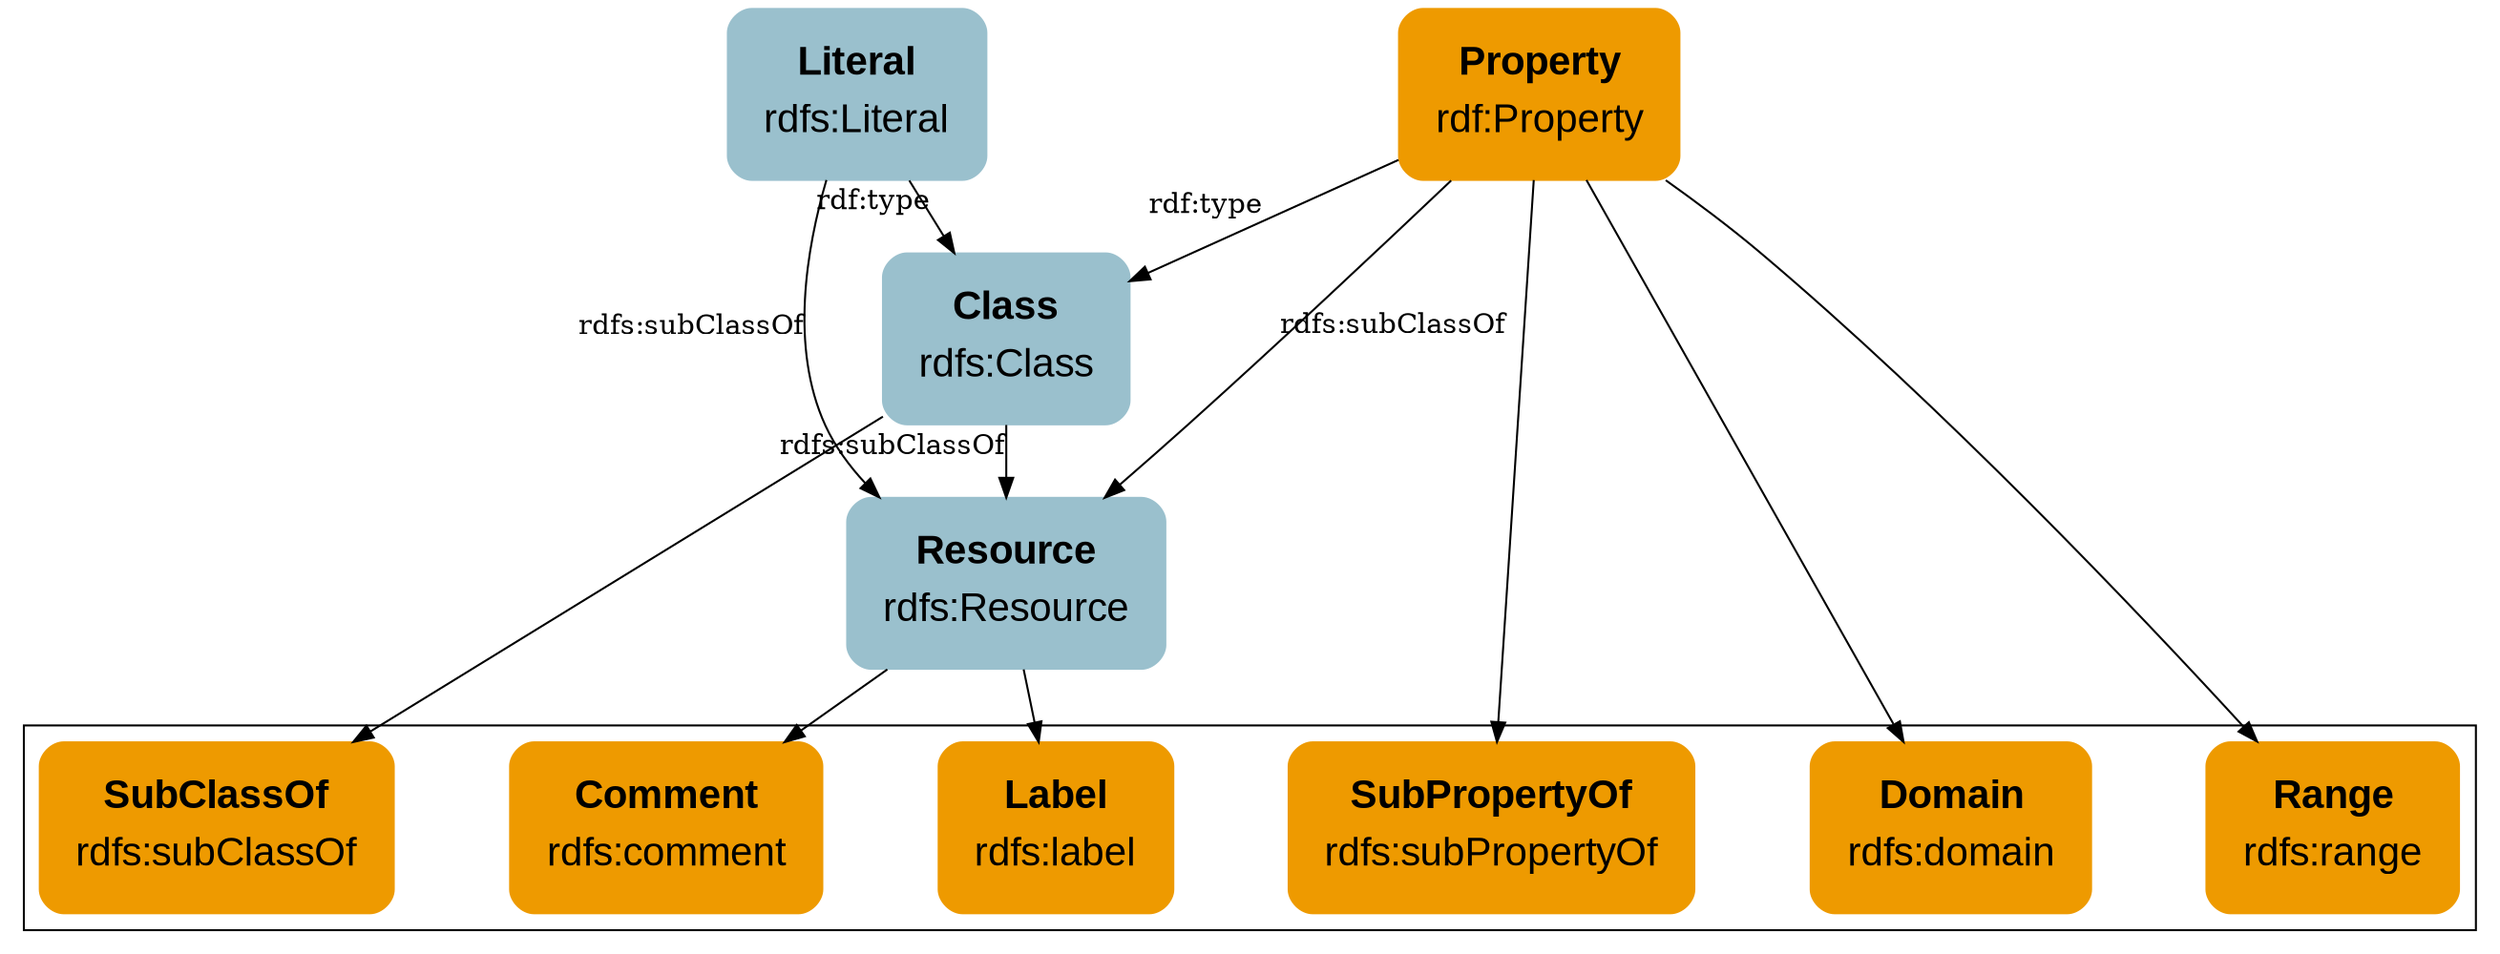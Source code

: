 digraph RDFSchema {
    fontname=Arial;
    graph [nodesep=0.8];
    node [
      fontsize=20
      shape=Mrecord
      fontname=Arial
      margin="0.2,0.2"
    ];
    edge [

    ];

    Resource [label=<
      <table border="0">
        <tr>
          <td><b>Resource</b></td>
        </tr>
        <tr>
          <td align="left">rdfs:Resource</td>
        </tr>
      </table>
      >, style=filled, color="lightblue3"]

    Class [label=<
      <table border="0">
        <tr>
          <td><b>Class</b></td>
        </tr>
        <tr>
          <td align="left">rdfs:Class</td>
        </tr>
      </table>
      >, style=filled, color="lightblue3"]

    Property [label=<
      <table border="0">
        <tr>
          <td><b>Property</b></td>
        </tr>
        <tr>
          <td align="left">rdf:Property</td>
        </tr>
      </table>
      >, style=filled, color="orange2"]

    Literal [label=<
      <table border="0">
        <tr>
          <td><b>Literal</b></td>
        </tr>
        <tr>
          <td align="left">rdfs:Literal</td>
        </tr>
      </table>
      >, style=filled, color="lightblue3"]

    subgraph cluster_labels {
        Label [label=<
          <table border="0">
            <tr>
              <td><b>Label</b></td>
            </tr>
            <tr>
              <td align="left">rdfs:label</td>
            </tr>
          </table>
          >, style=filled, color="orange2"]

        Comment [label=<
          <table border="0">
            <tr>
              <td><b>Comment</b></td>
            </tr>
            <tr>
              <td align="left">rdfs:comment</td>
            </tr>
          </table>
          >, style=filled, color="orange2"]

        Domain [label=<
          <table border="0">
            <tr>
              <td><b>Domain</b></td>
            </tr>
            <tr>
              <td align="left">rdfs:domain</td>
            </tr>
          </table>
          >, style=filled, color="orange2"]

        Range [label=<
          <table border="0">
            <tr>
              <td><b>Range</b></td>
            </tr>
            <tr>
              <td align="left">rdfs:range</td>
            </tr>
          </table>
          >, style=filled, color="orange2"]

        SubClass [label=<
          <table border="0">
            <tr>
              <td><b>SubClassOf</b></td>
            </tr>
            <tr>
              <td align="left">rdfs:subClassOf</td>
            </tr>
          </table>
          >, style=filled, color="orange2"]

        SubProperty [label=<
          <table border="0">
            <tr>
              <td><b>SubPropertyOf</b></td>
            </tr>
                    <tr>
          <td align="left">rdfs:subPropertyOf</td>
        </tr>
      </table>
      >, style=filled, color="orange2"]
}


Class -> Resource [xlabel="rdfs:subClassOf"];
Literal -> Class [xlabel="rdf:type"];
Literal -> Resource [xlabel="rdfs:subClassOf"];
Resource -> Label 
Resource -> Comment 
Property -> Domain 
Property -> Range 
Class -> SubClass 
Property -> SubProperty 
Property -> Class [xlabel="rdf:type"]
Property -> Resource [xlabel="rdfs:subClassOf"]
}
